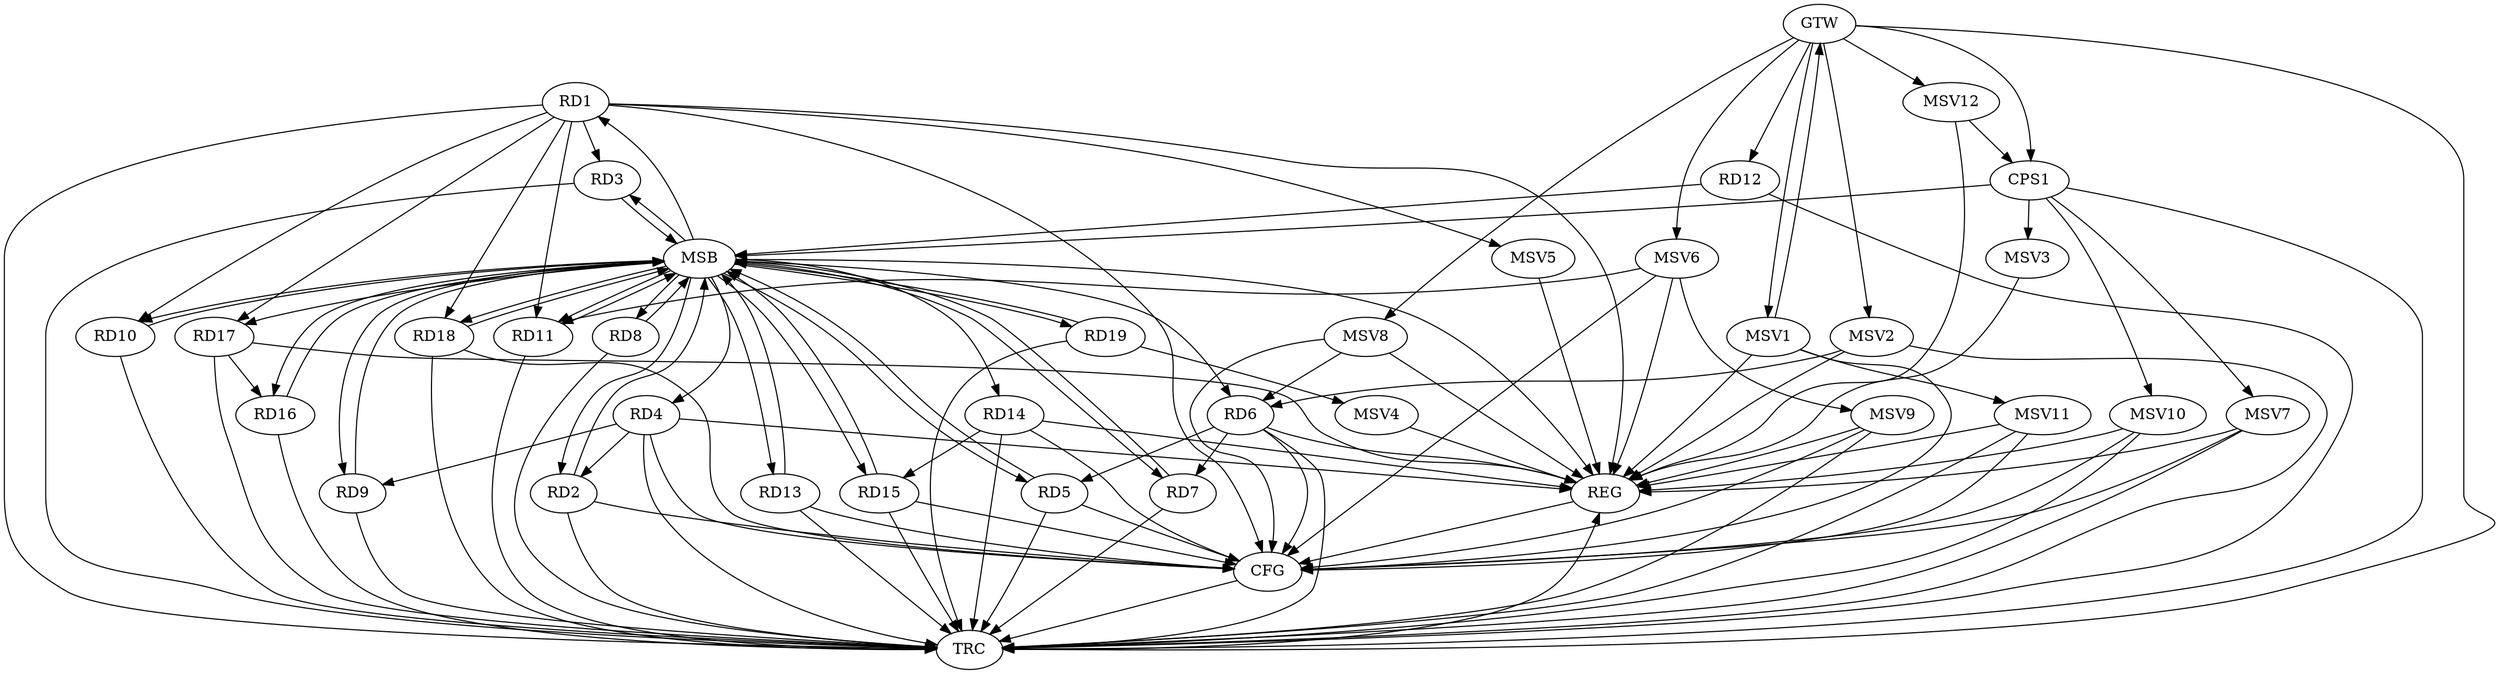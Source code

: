 strict digraph G {
  RD1 [ label="RD1" ];
  RD2 [ label="RD2" ];
  RD3 [ label="RD3" ];
  RD4 [ label="RD4" ];
  RD5 [ label="RD5" ];
  RD6 [ label="RD6" ];
  RD7 [ label="RD7" ];
  RD8 [ label="RD8" ];
  RD9 [ label="RD9" ];
  RD10 [ label="RD10" ];
  RD11 [ label="RD11" ];
  RD12 [ label="RD12" ];
  RD13 [ label="RD13" ];
  RD14 [ label="RD14" ];
  RD15 [ label="RD15" ];
  RD16 [ label="RD16" ];
  RD17 [ label="RD17" ];
  RD18 [ label="RD18" ];
  RD19 [ label="RD19" ];
  CPS1 [ label="CPS1" ];
  GTW [ label="GTW" ];
  REG [ label="REG" ];
  MSB [ label="MSB" ];
  CFG [ label="CFG" ];
  TRC [ label="TRC" ];
  MSV1 [ label="MSV1" ];
  MSV2 [ label="MSV2" ];
  MSV3 [ label="MSV3" ];
  MSV4 [ label="MSV4" ];
  MSV5 [ label="MSV5" ];
  MSV6 [ label="MSV6" ];
  MSV7 [ label="MSV7" ];
  MSV8 [ label="MSV8" ];
  MSV9 [ label="MSV9" ];
  MSV10 [ label="MSV10" ];
  MSV11 [ label="MSV11" ];
  MSV12 [ label="MSV12" ];
  RD1 -> RD10;
  RD1 -> RD11;
  RD4 -> RD2;
  RD4 -> RD9;
  RD6 -> RD5;
  RD6 -> RD7;
  RD14 -> RD15;
  RD17 -> RD16;
  GTW -> RD12;
  GTW -> CPS1;
  RD1 -> REG;
  RD4 -> REG;
  RD6 -> REG;
  RD14 -> REG;
  RD17 -> REG;
  RD2 -> MSB;
  MSB -> RD10;
  MSB -> RD14;
  MSB -> REG;
  RD3 -> MSB;
  MSB -> RD5;
  MSB -> RD8;
  MSB -> RD15;
  RD5 -> MSB;
  MSB -> RD2;
  MSB -> RD6;
  MSB -> RD16;
  RD7 -> MSB;
  MSB -> RD3;
  RD8 -> MSB;
  MSB -> RD19;
  RD9 -> MSB;
  RD10 -> MSB;
  MSB -> RD9;
  RD11 -> MSB;
  MSB -> RD7;
  RD12 -> MSB;
  MSB -> RD1;
  RD13 -> MSB;
  RD15 -> MSB;
  MSB -> RD11;
  RD16 -> MSB;
  MSB -> RD13;
  MSB -> RD18;
  RD18 -> MSB;
  MSB -> RD4;
  RD19 -> MSB;
  MSB -> RD17;
  CPS1 -> MSB;
  RD4 -> CFG;
  RD13 -> CFG;
  RD6 -> CFG;
  RD14 -> CFG;
  RD1 -> CFG;
  RD5 -> CFG;
  RD18 -> CFG;
  RD2 -> CFG;
  RD15 -> CFG;
  REG -> CFG;
  RD1 -> TRC;
  RD2 -> TRC;
  RD3 -> TRC;
  RD4 -> TRC;
  RD5 -> TRC;
  RD6 -> TRC;
  RD7 -> TRC;
  RD8 -> TRC;
  RD9 -> TRC;
  RD10 -> TRC;
  RD11 -> TRC;
  RD12 -> TRC;
  RD13 -> TRC;
  RD14 -> TRC;
  RD15 -> TRC;
  RD16 -> TRC;
  RD17 -> TRC;
  RD18 -> TRC;
  RD19 -> TRC;
  CPS1 -> TRC;
  GTW -> TRC;
  CFG -> TRC;
  TRC -> REG;
  RD1 -> RD17;
  RD1 -> RD3;
  RD1 -> RD18;
  MSV1 -> GTW;
  GTW -> MSV1;
  MSV1 -> REG;
  MSV1 -> CFG;
  MSV2 -> RD6;
  GTW -> MSV2;
  MSV2 -> REG;
  MSV2 -> TRC;
  CPS1 -> MSV3;
  MSV3 -> REG;
  RD19 -> MSV4;
  MSV4 -> REG;
  RD1 -> MSV5;
  MSV5 -> REG;
  MSV6 -> RD11;
  GTW -> MSV6;
  MSV6 -> REG;
  MSV6 -> CFG;
  CPS1 -> MSV7;
  MSV7 -> REG;
  MSV7 -> TRC;
  MSV7 -> CFG;
  MSV8 -> RD6;
  GTW -> MSV8;
  MSV8 -> REG;
  MSV8 -> CFG;
  MSV6 -> MSV9;
  MSV9 -> REG;
  MSV9 -> TRC;
  MSV9 -> CFG;
  CPS1 -> MSV10;
  MSV10 -> REG;
  MSV10 -> TRC;
  MSV10 -> CFG;
  MSV1 -> MSV11;
  MSV11 -> REG;
  MSV11 -> TRC;
  MSV11 -> CFG;
  MSV12 -> CPS1;
  GTW -> MSV12;
  MSV12 -> REG;
}
